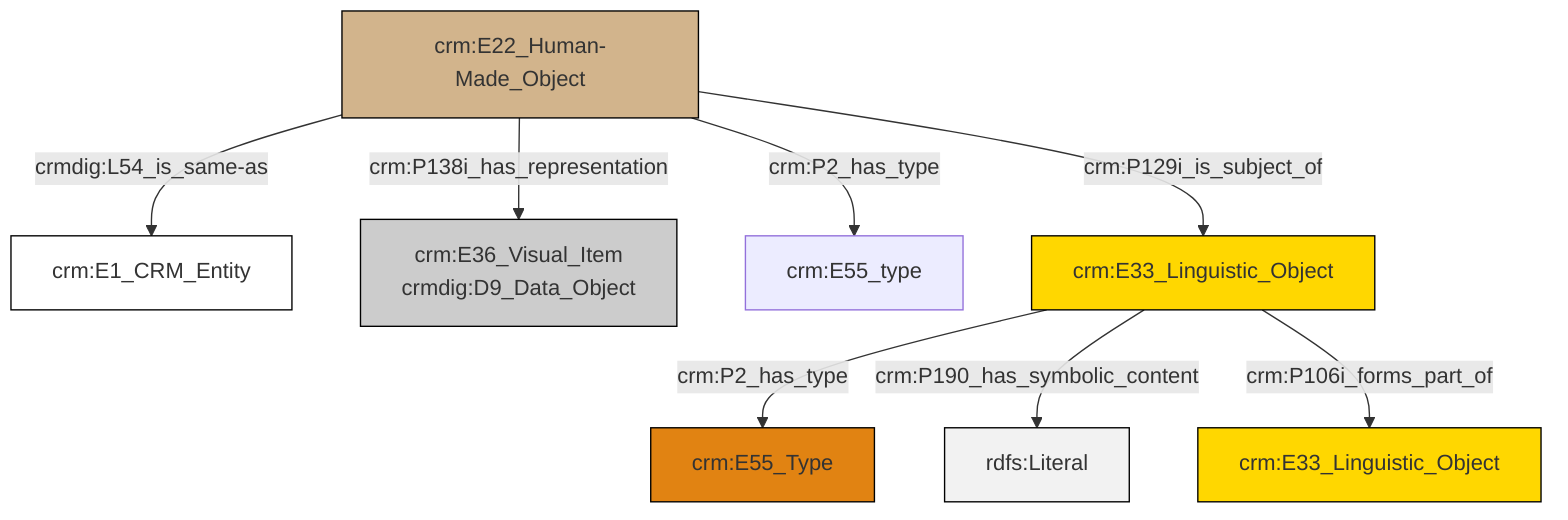 graph TD
classDef Literal fill:#f2f2f2,stroke:#000000;
classDef CRM_Entity fill:#FFFFFF,stroke:#000000;
classDef Temporal_Entity fill:#00C9E6, stroke:#000000;
classDef Type fill:#E18312, stroke:#000000;
classDef Time-Span fill:#2C9C91, stroke:#000000;
classDef Appellation fill:#FFEB7F, stroke:#000000;
classDef Place fill:#008836, stroke:#000000;
classDef Persistent_Item fill:#B266B2, stroke:#000000;
classDef Conceptual_Object fill:#FFD700, stroke:#000000;
classDef Physical_Thing fill:#D2B48C, stroke:#000000;
classDef Actor fill:#f58aad, stroke:#000000;
classDef PC_Classes fill:#4ce600, stroke:#000000;
classDef Multi fill:#cccccc,stroke:#000000;

6["crm:E22_Human-Made_Object"]:::Physical_Thing -->|crm:P138i_has_representation| 4["crm:E36_Visual_Item<br>crmdig:D9_Data_Object"]:::Multi
11["crm:E33_Linguistic_Object"]:::Conceptual_Object -->|crm:P2_has_type| 2["crm:E55_Type"]:::Type
6["crm:E22_Human-Made_Object"]:::Physical_Thing -->|crmdig:L54_is_same-as| 0["crm:E1_CRM_Entity"]:::CRM_Entity
11["crm:E33_Linguistic_Object"]:::Conceptual_Object -->|crm:P190_has_symbolic_content| 12[rdfs:Literal]:::Literal
6["crm:E22_Human-Made_Object"]:::Physical_Thing -->|crm:P129i_is_subject_of| 11["crm:E33_Linguistic_Object"]:::Conceptual_Object
11["crm:E33_Linguistic_Object"]:::Conceptual_Object -->|crm:P106i_forms_part_of| 14["crm:E33_Linguistic_Object"]:::Conceptual_Object
6["crm:E22_Human-Made_Object"]:::Physical_Thing -->|crm:P2_has_type| 8["crm:E55_type"]:::Default